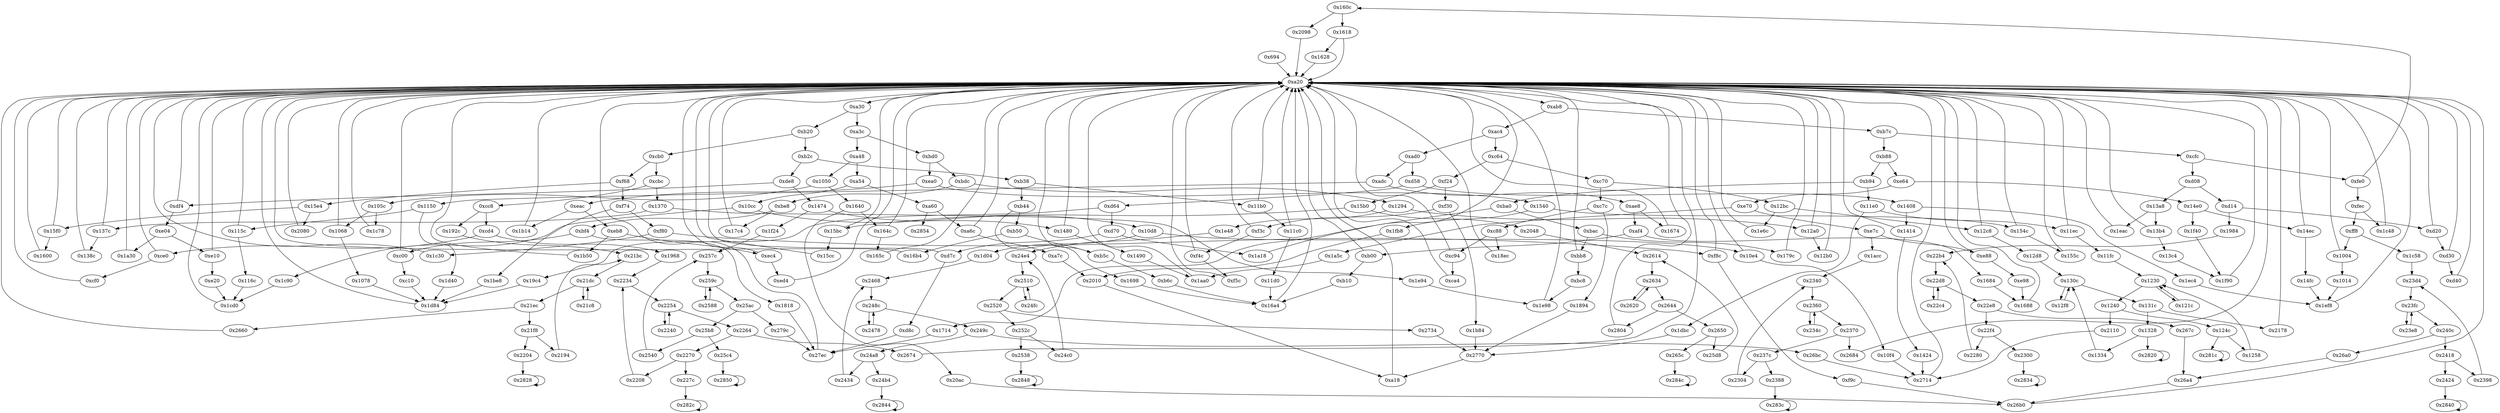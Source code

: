 digraph "" {
	"0x160c"	 [opcode="[u'ldr', u'cmp', u'b']"];
	"0x1618"	 [opcode="[u'ldr', u'cmp', u'mov', u'b']"];
	"0x160c" -> "0x1618";
	"0x2098"	 [opcode="[u'ldr', u'bl', u'ldr', u'b']"];
	"0x160c" -> "0x2098";
	"0xa60"	 [opcode="[u'ldr', u'cmp', u'b']"];
	"0xa6c"	 [opcode="[u'ldr', u'cmp', u'mov', u'b']"];
	"0xa60" -> "0xa6c";
	"0x2854"	 [opcode="[u'ldr', u'ldr', u'ldr', u'ldr', u'sub', u'ldr', u'sub', u'pop']"];
	"0xa60" -> "0x2854";
	"0xadc"	 [opcode="[u'ldr', u'cmp', u'b']"];
	"0xae8"	 [opcode="[u'ldr', u'cmp', u'b']"];
	"0xadc" -> "0xae8";
	"0x1150"	 [opcode="[u'ldr', u'cmp', u'b']"];
	"0xadc" -> "0x1150";
	"0x2048"	 [opcode="[u'ldr', u'ldr', u'ldr', u'ldr', u'ldr', u'ldr', u'smull', u'mov', u'asr', u'add', u'b']"];
	"0x2614"	 [opcode="[u'mov', u'b']"];
	"0x2048" -> "0x2614";
	"0x1414"	 [opcode="[u'ldr', u'cmp', u'mov', u'b']"];
	"0xa20"	 [opcode="[u'mov', u'ldr', u'cmp', u'b']"];
	"0x1414" -> "0xa20";
	"0x1424"	 [opcode="[u'ldr', u'mov', u'ldr', u'ldr', u'add', u'sub', u'sub', u'mul', u'eor', u'and', u'ldr', u'mov', u'mov', u'ldr', u'ldr', u'cmp', \
u'mov', u'teq', u'ldr', u'b']"];
	"0x1414" -> "0x1424";
	"0x137c"	 [opcode="[u'ldr', u'cmp', u'mov', u'b']"];
	"0x137c" -> "0xa20";
	"0x138c"	 [opcode="[u'str', u'ldr', u'ldr', u'ldr', u'cmp', u'mov', u'b']"];
	"0x137c" -> "0x138c";
	"0xbf4"	 [opcode="[u'ldr', u'cmp', u'b']"];
	"0xc00"	 [opcode="[u'ldr', u'cmp', u'mov', u'b']"];
	"0xbf4" -> "0xc00";
	"0x1818"	 [opcode="[u'ldr', u'bl', u'ldr', u'mov', u'ldr', u'ldr', u'ldr', u'ldr', u'cmp', u'mov', u'sub', u'sub', u'add', u'mul', u'mvn', u'mov', \
u'orr', u'ldr', u'cmn', u'mov', u'teq', u'ldr', u'b']"];
	"0xbf4" -> "0x1818";
	"0x2280"	 [opcode="[u'ldr', u'ldr', u'ldr', u'add', u'add', u'sub', u'ldr', u'str', u'mov', u'strb', u'ldr', u'rsb', u'rsb']"];
	"0x22b4"	 [opcode="[u'mov', u'b']"];
	"0x2280" -> "0x22b4";
	"0x1968"	 [opcode="[u'ldr', u'mov', u'b']"];
	"0x2234"	 [opcode="[u'mov', u'b']"];
	"0x1968" -> "0x2234";
	"0x2650"	 [opcode="[u'ldr', u'cmp', u'b']"];
	"0x25d8"	 [opcode="[u'ldr', u'ldr', u'ldr', u'sub', u'add', u'add', u'ldr', u'str', u'mov', u'strb', u'ldr', u'ldr', u'add', u'add', u'sub']"];
	"0x2650" -> "0x25d8";
	"0x265c"	 [opcode="[u'b']"];
	"0x2650" -> "0x265c";
	"0x2418"	 [opcode="[u'ldr', u'cmp', u'b']"];
	"0x2424"	 [opcode="[u'b']"];
	"0x2418" -> "0x2424";
	"0x2398"	 [opcode="[u'ldr', u'ldr', u'ldr', u'sub', u'add', u'add', u'ldr', u'str', u'mov', u'strb', u'ldr', u'ldr', u'sub', u'add', u'add']"];
	"0x2418" -> "0x2398";
	"0x22f4"	 [opcode="[u'ldr', u'cmp', u'b']"];
	"0x22f4" -> "0x2280";
	"0x2300"	 [opcode="[u'b']"];
	"0x22f4" -> "0x2300";
	"0xc10"	 [opcode="[u'ldr', u'ldr', u'ldr', u'ldr', u'ldr', u'mov', u'sub', u'cmp', u'sub', u'mov', u'add', u'mul', u'mov', u'mvn', u'ldr', u'orr', \
u'cmn', u'mov', u'teq', u'ldr', u'b']"];
	"0x1d84"	 [opcode="[u'mov', u'cmn', u'mov', u'mov', u'cmp', u'mov', u'b']"];
	"0xc10" -> "0x1d84";
	"0xb5c"	 [opcode="[u'ldr', u'cmp', u'mov', u'b']"];
	"0xb5c" -> "0xa20";
	"0xb6c"	 [opcode="[u'ldrb', u'ldr', u'ldr', u'b']"];
	"0xb5c" -> "0xb6c";
	"0xc70"	 [opcode="[u'ldr', u'cmp', u'b']"];
	"0x12bc"	 [opcode="[u'ldr', u'cmp', u'b']"];
	"0xc70" -> "0x12bc";
	"0xc7c"	 [opcode="[u'ldr', u'cmp', u'b']"];
	"0xc70" -> "0xc7c";
	"0x1078"	 [opcode="[u'ldr', u'ldr', u'ldr', u'ldr', u'ldr', u'mov', u'sub', u'cmp', u'sub', u'mov', u'add', u'mul', u'mov', u'mvn', u'ldr', u'orr', \
u'cmn', u'mov', u'teq', u'ldr', u'b']"];
	"0x1078" -> "0x1d84";
	"0x21ec"	 [opcode="[u'ldr', u'cmp', u'b']"];
	"0x2660"	 [opcode="[u'ldr', u'ldr', u'ldr', u'ldr', u'b']"];
	"0x21ec" -> "0x2660";
	"0x21f8"	 [opcode="[u'ldr', u'cmp', u'b']"];
	"0x21ec" -> "0x21f8";
	"0xd14"	 [opcode="[u'ldr', u'cmp', u'b']"];
	"0xd20"	 [opcode="[u'ldr', u'cmp', u'ldr', u'b']"];
	"0xd14" -> "0xd20";
	"0x1984"	 [opcode="[u'ldr', u'ldr', u'smull', u'mov', u'asr', u'add', u'b']"];
	"0xd14" -> "0x1984";
	"0xb44"	 [opcode="[u'ldr', u'cmp', u'b']"];
	"0xb50"	 [opcode="[u'ldr', u'cmp', u'b']"];
	"0xb44" -> "0xb50";
	"0x1698"	 [opcode="[u'ldrb', u'ldr', u'ldr']"];
	"0xb44" -> "0x1698";
	"0xb7c"	 [opcode="[u'ldr', u'cmp', u'b']"];
	"0xb88"	 [opcode="[u'ldr', u'cmp', u'b']"];
	"0xb7c" -> "0xb88";
	"0xcfc"	 [opcode="[u'ldr', u'cmp', u'b']"];
	"0xb7c" -> "0xcfc";
	"0x1a30"	 [opcode="[u'ldr', u'ldr', u'ldr', u'cmp', u'mov', u'b']"];
	"0x1a30" -> "0xa20";
	"0x1014"	 [opcode="[u'ldr', u'ldr', u'ldr', u'ldr', u'rsb', u'mvn', u'mul', u'mvn', u'ldr', u'orr', u'mov', u'cmn', u'mov', u'ldr', u'b']"];
	"0x1ef8"	 [opcode="[u'cmp', u'mov', u'mov', u'mov', u'cmn', u'mov', u'mov', u'teq', u'mov', u'b']"];
	"0x1014" -> "0x1ef8";
	"0xab8"	 [opcode="[u'ldr', u'cmp', u'b']"];
	"0xab8" -> "0xb7c";
	"0xac4"	 [opcode="[u'ldr', u'cmp', u'b']"];
	"0xab8" -> "0xac4";
	"0x1c30"	 [opcode="[u'ldr', u'ldr', u'ldr', u'cmp', u'mov', u'b']"];
	"0x1c30" -> "0xa20";
	"0x21bc"	 [opcode="[u'mov', u'b']"];
	"0x21dc"	 [opcode="[u'ldr', u'bic', u'cmp', u'b']"];
	"0x21bc" -> "0x21dc";
	"0x12f8"	 [opcode="[u'str', u'ldr', u'cmp', u'mov', u'mov']"];
	"0x130c"	 [opcode="[u'ldr', u'bic', u'cmp', u'b']"];
	"0x12f8" -> "0x130c";
	"0x1490"	 [opcode="[u'ldr', u'mov', u'ldr', u'ldr', u'add', u'sub', u'sub', u'mul', u'mov', u'eor', u'and', u'ldr', u'mov', u'ldr', u'cmp', u'mov', \
u'teq', u'ldr', u'ldr', u'b']"];
	"0x1aa0"	 [opcode="[u'mov', u'cmp', u'mov', u'mov', u'cmp', u'mov', u'b']"];
	"0x1490" -> "0x1aa0";
	"0xf5c"	 [opcode="[u'ldr', u'ldr', u'b']"];
	"0xf5c" -> "0xa20";
	"0x2714"	 [opcode="[u'mov', u'cmp', u'mov', u'cmp', u'mov', u'b']"];
	"0x2714" -> "0xa20";
	"0xec4"	 [opcode="[u'ldr', u'cmp', u'mov', u'b']"];
	"0xec4" -> "0xa20";
	"0xed4"	 [opcode="[u'ldr', u'ldr', u'mov', u'ldr', u'strb', u'add', u'str', u'mov', u'strb', u'ldr', u'ldr', u'ldr', u'ldr', u'ldr', u'ldr', u'ldr', \
u'ldr', u'ldr', u'ldr', u'b']"];
	"0xec4" -> "0xed4";
	"0xde8"	 [opcode="[u'ldr', u'cmp', u'b']"];
	"0xdf4"	 [opcode="[u'ldr', u'cmp', u'ldr', u'b']"];
	"0xde8" -> "0xdf4";
	"0x1474"	 [opcode="[u'ldr', u'cmp', u'b']"];
	"0xde8" -> "0x1474";
	"0x284c"	 [opcode="[u'b']"];
	"0x284c" -> "0x284c";
	"0xad0"	 [opcode="[u'ldr', u'cmp', u'b']"];
	"0xad0" -> "0xadc";
	"0xd58"	 [opcode="[u'ldr', u'cmp', u'b']"];
	"0xad0" -> "0xd58";
	"0x21c8"	 [opcode="[u'str', u'ldr', u'cmp', u'mov', u'mov']"];
	"0x21c8" -> "0x21dc";
	"0xc94"	 [opcode="[u'ldr', u'cmp', u'mov', u'b']"];
	"0xc94" -> "0xa20";
	"0xca4"	 [opcode="[u'ldr', u'ldr', u'b']"];
	"0xc94" -> "0xca4";
	"0xba0"	 [opcode="[u'ldr', u'cmp', u'b']"];
	"0xbac"	 [opcode="[u'ldr', u'cmp', u'b']"];
	"0xba0" -> "0xbac";
	"0x1714"	 [opcode="[u'ldr', u'mov', u'ldr', u'ldrb', u'str', u'ldr', u'cmp', u'mov', u'mov', u'strb', u'ldr', u'ldr', u'ldr', u'ldr', u'cmp', u'mov', \
u'sub', u'mul', u'mvn', u'mov', u'orr', u'ldr', u'cmn', u'mov', u'teq', u'ldr', u'b']"];
	"0xba0" -> "0x1714";
	"0x13b4"	 [opcode="[u'ldr', u'cmp', u'mov', u'b']"];
	"0x13c4"	 [opcode="[u'ldr', u'ldr', u'mov', u'ldr', u'strb', u'ldr', u'sub', u'add', u'add', u'str', u'mov', u'strb', u'ldr', u'ldr', u'sub', u'sub', \
u'b']"];
	"0x13b4" -> "0x13c4";
	"0x13b4" -> "0xa20";
	"0x19c4"	 [opcode="[u'ldr', u'ldr', u'ldr', u'ldr', u'ldr', u'mov', u'sub', u'cmp', u'sub', u'mov', u'add', u'mul', u'mov', u'mvn', u'ldr', u'orr', \
u'cmn', u'mov', u'teq', u'ldr', u'b']"];
	"0x19c4" -> "0x1d84";
	"0xcbc"	 [opcode="[u'ldr', u'cmp', u'b']"];
	"0x1370"	 [opcode="[u'ldr', u'cmp', u'b']"];
	"0xcbc" -> "0x1370";
	"0xcc8"	 [opcode="[u'ldr', u'cmp', u'b']"];
	"0xcbc" -> "0xcc8";
	"0x2110"	 [opcode="[u'ldr', u'ldr', u'ldr', u'sub', u'mla', u'mov', u'add', u'str', u'ldr', u'ldr', u'sub', u'mul', u'eor', u'and', u'ldr', u'mov', \
u'mov', u'ldr', u'ldr', u'cmp', u'mov', u'teq', u'ldr', u'b']"];
	"0x2110" -> "0x2714";
	"0xb50" -> "0xb5c";
	"0x16b4"	 [opcode="[u'ldrb', u'ldr', u'ldr', u'cmp', u'mov', u'b']"];
	"0xb50" -> "0x16b4";
	"0xc88"	 [opcode="[u'ldr', u'cmp', u'b']"];
	"0xc88" -> "0xc94";
	"0x18ec"	 [opcode="[u'ldr', u'ldr', u'ldrb', u'bl', u'ldr', u'ldr', u'ldr', u'ldr', u'b']"];
	"0xc88" -> "0x18ec";
	"0xd20" -> "0xa20";
	"0xd30"	 [opcode="[u'ldr', u'cmp', u'mov', u'b']"];
	"0xd20" -> "0xd30";
	"0x25b8"	 [opcode="[u'ldr', u'cmp', u'b']"];
	"0x2540"	 [opcode="[u'ldr', u'ldr', u'ldr', u'sub', u'add', u'add', u'ldr', u'str', u'mov', u'strb', u'ldr', u'ldr', u'add', u'add', u'sub']"];
	"0x25b8" -> "0x2540";
	"0x25c4"	 [opcode="[u'b']"];
	"0x25b8" -> "0x25c4";
	"0xf24"	 [opcode="[u'ldr', u'cmp', u'b']"];
	"0x15b0"	 [opcode="[u'ldr', u'cmp', u'b']"];
	"0xf24" -> "0x15b0";
	"0xf30"	 [opcode="[u'ldr', u'cmp', u'b']"];
	"0xf24" -> "0xf30";
	"0x14ec"	 [opcode="[u'ldr', u'cmp', u'mov', u'b']"];
	"0x14ec" -> "0xa20";
	"0x14fc"	 [opcode="[u'ldr', u'ldr', u'ldr', u'ldr', u'ldr', u'sub', u'sub', u'add', u'mul', u'mvn', u'ldr', u'orr', u'mov', u'cmn', u'mov', u'ldr', \
u'b']"];
	"0x14ec" -> "0x14fc";
	"0xa54"	 [opcode="[u'ldr', u'cmp', u'b']"];
	"0xa54" -> "0xa60";
	"0x10cc"	 [opcode="[u'ldr', u'cmp', u'b']"];
	"0xa54" -> "0x10cc";
	"0xd8c"	 [opcode="[u'mov', u'bl', u'ldr', u'mov', u'ldr', u'ldr', u'ldr', u'ldr', u'cmp', u'mov', u'sub', u'sub', u'add', u'mul', u'mvn', u'mov', \
u'orr', u'ldr', u'cmn', u'mov', u'teq', u'ldr', u'b']"];
	"0x27ec"	 [opcode="[u'mov', u'cmn', u'mov', u'cmp', u'mov', u'b']"];
	"0xd8c" -> "0x27ec";
	"0x259c"	 [opcode="[u'ldr', u'bic', u'cmp', u'b']"];
	"0x2588"	 [opcode="[u'str', u'ldr', u'cmp', u'mov', u'mov']"];
	"0x259c" -> "0x2588";
	"0x25ac"	 [opcode="[u'ldr', u'cmp', u'b']"];
	"0x259c" -> "0x25ac";
	"0xa6c" -> "0xa20";
	"0xa7c"	 [opcode="[u'ldr', u'ldr', u'cmp', u'mov', u'mov', u'strb', u'ldr', u'ldr', u'sub', u'mul', u'mvn', u'ldr', u'ldr', u'ldr', u'b']"];
	"0xa6c" -> "0xa7c";
	"0x179c"	 [opcode="[u'ldr', u'ldr', u'ldr', u'cmp', u'mov', u'b']"];
	"0x179c" -> "0xa20";
	"0x279c"	 [opcode="[u'ldr', u'mov', u'ldr', u'ldr', u'ldr', u'ldr', u'cmp', u'mov', u'add', u'sub', u'sub', u'mul', u'mvn', u'mov', u'orr', u'ldr', \
u'cmn', u'mov', u'teq', u'ldr']"];
	"0x279c" -> "0x27ec";
	"0xc00" -> "0xc10";
	"0xc00" -> "0xa20";
	"0xf68"	 [opcode="[u'ldr', u'cmp', u'b']"];
	"0x15e4"	 [opcode="[u'ldr', u'cmp', u'b']"];
	"0xf68" -> "0x15e4";
	"0xf74"	 [opcode="[u'ldr', u'cmp', u'b']"];
	"0xf68" -> "0xf74";
	"0x155c"	 [opcode="[u'ldr', u'ldr', u'mov', u'ldr', u'strb', u'add', u'str', u'ldr', u'add', u'add', u'sub', u'mov', u'strb', u'ldr', u'ldr', u'sub', \
u'ldr', u'sub', u'rsb', u'mov', u'b']"];
	"0x155c" -> "0xa20";
	"0x1370" -> "0x137c";
	"0x1e94"	 [opcode="[u'mov']"];
	"0x1370" -> "0x1e94";
	"0x1f90"	 [opcode="[u'add', u'mov', u'b']"];
	"0x1f90" -> "0xa20";
	"0xbc8"	 [opcode="[u'mov', u'b']"];
	"0x1e98"	 [opcode="[u'str', u'ldr', u'b']"];
	"0xbc8" -> "0x1e98";
	"0x1004"	 [opcode="[u'ldr', u'cmp', u'mov', u'b']"];
	"0x1004" -> "0x1014";
	"0x1004" -> "0xa20";
	"0xeb8"	 [opcode="[u'ldr', u'cmp', u'b']"];
	"0xeb8" -> "0xec4";
	"0x1b50"	 [opcode="[u'ldr', u'ldr', u'ldr', u'cmp', u'mov', u'b']"];
	"0xeb8" -> "0x1b50";
	"0x13c4" -> "0x1f90";
	"0x20ac"	 [opcode="[u'ldr', u'ldr', u'mov', u'ldr', u'strb', u'ldr', u'add', u'add', u'sub', u'str', u'ldr', u'add', u'add', u'sub', u'mov', u'strb', \
u'ldr', u'ldr', u'add', u'sub', u'b']"];
	"0x26b0"	 [opcode="[u'sub', u'mov', u'b']"];
	"0x20ac" -> "0x26b0";
	"0x2510"	 [opcode="[u'ldr', u'bic', u'cmp', u'b']"];
	"0x2520"	 [opcode="[u'ldr', u'cmp', u'b']"];
	"0x2510" -> "0x2520";
	"0x24fc"	 [opcode="[u'str', u'ldr', u'cmp', u'mov', u'mov']"];
	"0x2510" -> "0x24fc";
	"0x2468"	 [opcode="[u'mov', u'b']"];
	"0x248c"	 [opcode="[u'ldr', u'bic', u'cmp', u'b']"];
	"0x2468" -> "0x248c";
	"0xdf4" -> "0xa20";
	"0xe04"	 [opcode="[u'ldr', u'cmp', u'b']"];
	"0xdf4" -> "0xe04";
	"0x1294"	 [opcode="[u'ldr', u'cmp', u'b']"];
	"0x1e48"	 [opcode="[u'ldr', u'ldr', u'smull', u'mov', u'asr', u'add', u'b']"];
	"0x1294" -> "0x1e48";
	"0x12a0"	 [opcode="[u'ldr', u'cmp', u'mov', u'b']"];
	"0x1294" -> "0x12a0";
	"0x1480"	 [opcode="[u'ldr', u'cmp', u'mov', u'b']"];
	"0x1480" -> "0x1490";
	"0x1480" -> "0xa20";
	"0x1c48"	 [opcode="[u'ldr', u'mov', u'b']"];
	"0x1c48" -> "0xa20";
	"0xbac" -> "0x179c";
	"0xbb8"	 [opcode="[u'ldr', u'cmp', u'mov', u'b']"];
	"0xbac" -> "0xbb8";
	"0xcb0"	 [opcode="[u'ldr', u'cmp', u'b']"];
	"0xcb0" -> "0xcbc";
	"0xcb0" -> "0xf68";
	"0x2194"	 [opcode="[u'ldr', u'ldr', u'rsb', u'rsb', u'str', u'ldr', u'mov', u'strb', u'ldr', u'add']"];
	"0x2194" -> "0x21bc";
	"0x1640"	 [opcode="[u'ldr', u'cmp', u'b']"];
	"0x1640" -> "0x20ac";
	"0x164c"	 [opcode="[u'ldr', u'cmp', u'mov', u'b']"];
	"0x1640" -> "0x164c";
	"0x249c"	 [opcode="[u'ldr', u'cmp', u'b']"];
	"0x26bc"	 [opcode="[u'ldr', u'ldr', u'mov', u'add', u'mla', u'ldr', u'str', u'ldr', u'rsb', u'mvn', u'mul', u'eor', u'and', u'ldr', u'mov', u'mov', \
u'ldr', u'ldr', u'cmp', u'mov', u'teq', u'ldr']"];
	"0x249c" -> "0x26bc";
	"0x24a8"	 [opcode="[u'ldr', u'cmp', u'b']"];
	"0x249c" -> "0x24a8";
	"0x281c"	 [opcode="[u'b']"];
	"0x281c" -> "0x281c";
	"0x165c"	 [opcode="[u'ldr', u'ldr', u'ldr', u'cmp', u'mov', u'b']"];
	"0x165c" -> "0xa20";
	"0xaf4"	 [opcode="[u'ldr', u'cmp', u'b']"];
	"0xae8" -> "0xaf4";
	"0x1674"	 [opcode="[u'ldr', u'bl', u'ldr', u'b']"];
	"0xae8" -> "0x1674";
	"0x1e98" -> "0xa20";
	"0x1a18"	 [opcode="[u'ldr', u'mov', u'b']"];
	"0x1a18" -> "0xa20";
	"0x1e94" -> "0x1e98";
	"0x116c"	 [opcode="[u'ldr', u'ldr', u'ldr', u'ldr', u'ldr', u'add', u'sub', u'sub', u'mul', u'mvn', u'ldr', u'orr', u'mov', u'cmn', u'mov', u'ldr', \
u'b']"];
	"0x1cd0"	 [opcode="[u'cmp', u'mov', u'mov', u'mov', u'cmn', u'mov', u'mov', u'teq', u'mov', u'b']"];
	"0x116c" -> "0x1cd0";
	"0x27ec" -> "0xa20";
	"0xa48"	 [opcode="[u'ldr', u'cmp', u'b']"];
	"0xa48" -> "0xa54";
	"0x1050"	 [opcode="[u'ldr', u'cmp', u'b']"];
	"0xa48" -> "0x1050";
	"0xb20"	 [opcode="[u'ldr', u'cmp', u'b']"];
	"0xb20" -> "0xcb0";
	"0xb2c"	 [opcode="[u'ldr', u'cmp', u'b']"];
	"0xb20" -> "0xb2c";
	"0x115c"	 [opcode="[u'ldr', u'cmp', u'mov', u'b']"];
	"0x115c" -> "0x116c";
	"0x115c" -> "0xa20";
	"0x1714" -> "0x27ec";
	"0xf4c"	 [opcode="[u'ldr', u'cmp', u'mov', u'b']"];
	"0xf4c" -> "0xf5c";
	"0xf4c" -> "0xa20";
	"0x1b84"	 [opcode="[u'ldr', u'ldr', u'cmp', u'mov', u'mov', u'strb', u'ldr', u'ldr', u'ldr', u'add', u'sub', u'sub', u'mul', u'eor', u'and', u'ldr', \
u'ldr', u'ldr', u'b']"];
	"0x2770"	 [opcode="[u'mov', u'mov', u'cmp', u'mov', u'cmp', u'mov', u'mov', u'cmp', u'mov', u'mov', u'b']"];
	"0x1b84" -> "0x2770";
	"0x1894"	 [opcode="[u'ldr', u'ldr', u'cmp', u'mov', u'mov', u'strb', u'ldr', u'ldr', u'rsb', u'mvn', u'mul', u'eor', u'and', u'ldr', u'ldr', u'ldr', \
u'b']"];
	"0x1894" -> "0x2770";
	"0xa3c"	 [opcode="[u'ldr', u'cmp', u'b']"];
	"0xa3c" -> "0xa48";
	"0xbd0"	 [opcode="[u'ldr', u'cmp', u'b']"];
	"0xa3c" -> "0xbd0";
	"0x25d8" -> "0x2614";
	"0xa18"	 [opcode="[u'teq', u'mov']"];
	"0x2770" -> "0xa18";
	"0x1be8"	 [opcode="[u'ldr', u'ldr', u'ldr', u'ldr', u'mov', u'sub', u'cmp', u'mul', u'mov', u'mov', u'mvn', u'ldr', u'orr', u'cmn', u'mov', u'teq', \
u'ldr', u'b']"];
	"0x1be8" -> "0x1d84";
	"0x2588" -> "0x259c";
	"0xea0"	 [opcode="[u'ldr', u'cmp', u'b']"];
	"0xeac"	 [opcode="[u'ldr', u'cmp', u'b']"];
	"0xea0" -> "0xeac";
	"0x1540"	 [opcode="[u'ldr', u'cmp', u'b']"];
	"0xea0" -> "0x1540";
	"0xa30"	 [opcode="[u'ldr', u'cmp', u'b']"];
	"0xa30" -> "0xb20";
	"0xa30" -> "0xa3c";
	"0x2674"	 [opcode="[u'ldr', u'b']"];
	"0x2674" -> "0xa20";
	"0x12d8"	 [opcode="[u'ldr', u'ldr', u'smull', u'mov', u'asr', u'mov', u'add', u'b']"];
	"0x12d8" -> "0x130c";
	"0x2478"	 [opcode="[u'str', u'ldr', u'cmp', u'mov', u'mov']"];
	"0x2478" -> "0x248c";
	"0xce0"	 [opcode="[u'ldr', u'cmp', u'mov', u'b']"];
	"0xce0" -> "0xa20";
	"0xcf0"	 [opcode="[u'ldr', u'mov', u'b']"];
	"0xce0" -> "0xcf0";
	"0x26bc" -> "0x2714";
	"0x1d40"	 [opcode="[u'ldr', u'ldr', u'ldr', u'ldr', u'mov', u'sub', u'cmp', u'mul', u'mov', u'mov', u'mvn', u'ldr', u'orr', u'cmn', u'mov', u'teq', \
u'ldr']"];
	"0x1d40" -> "0x1d84";
	"0x2340"	 [opcode="[u'mov', u'b']"];
	"0x2360"	 [opcode="[u'ldr', u'bic', u'cmp', u'b']"];
	"0x2340" -> "0x2360";
	"0x15f0"	 [opcode="[u'ldr', u'cmp', u'mov', u'b']"];
	"0x15f0" -> "0xa20";
	"0x1600"	 [opcode="[u'mov', u'mov', u'b']"];
	"0x15f0" -> "0x1600";
	"0xa20" -> "0xab8";
	"0xa20" -> "0xa30";
	"0x11c0"	 [opcode="[u'ldr', u'cmp', u'mov', u'b']"];
	"0x11c0" -> "0xa20";
	"0x11d0"	 [opcode="[u'ldrb', u'ldr', u'ldr', u'b']"];
	"0x11c0" -> "0x11d0";
	"0x192c"	 [opcode="[u'ldr', u'ldr', u'ldr', u'ldr', u'ldr', u'ldr', u'ldr', u'ldr', u'ldr', u'ldr', u'smull', u'mov', u'asr', u'add', u'b']"];
	"0x192c" -> "0x21bc";
	"0x26a4"	 [opcode="[u'mul', u'rsb', u'ldr']"];
	"0x26a4" -> "0x26b0";
	"0x1c90"	 [opcode="[u'ldr', u'ldr', u'ldr', u'ldr', u'ldr', u'add', u'sub', u'sub', u'mul', u'mvn', u'ldr', u'orr', u'mov', u'cmn', u'mov', u'ldr']"];
	"0x10cc" -> "0x1c90";
	"0x10d8"	 [opcode="[u'ldr', u'cmp', u'b']"];
	"0x10cc" -> "0x10d8";
	"0x1b14"	 [opcode="[u'ldrb', u'ldrb', u'ldr', u'ldr', u'cmp', u'mov', u'mov', u'cmp', u'mov', u'teq', u'mov', u'b']"];
	"0x1b14" -> "0xa20";
	"0x26a0"	 [opcode="[u'mvn']"];
	"0x26a0" -> "0x26a4";
	"0x131c"	 [opcode="[u'ldr', u'cmp', u'b']"];
	"0x1328"	 [opcode="[u'ldr', u'cmp', u'b']"];
	"0x131c" -> "0x1328";
	"0x2178"	 [opcode="[u'ldr', u'add', u'rsb', u'add', u'mov', u'b']"];
	"0x131c" -> "0x2178";
	"0x2660" -> "0xa20";
	"0x1e6c"	 [opcode="[u'ldr', u'str', u'ldr', u'ldr', u'ldr', u'ldr', u'ldr', u'cmp', u'mov', u'b']"];
	"0x1e6c" -> "0xa20";
	"0x1acc"	 [opcode="[u'ldr', u'ldr', u'ldr', u'ldr', u'ldr', u'ldr', u'smull', u'mov', u'asr', u'add', u'b']"];
	"0x1acc" -> "0x2340";
	"0xeac" -> "0xeb8";
	"0xeac" -> "0x1b14";
	"0xb00"	 [opcode="[u'ldr', u'cmp', u'mov', u'b']"];
	"0xaf4" -> "0xb00";
	"0x1684"	 [opcode="[u'ldr']"];
	"0xaf4" -> "0x1684";
	"0x267c"	 [opcode="[u'mvn', u'b']"];
	"0x267c" -> "0x26a4";
	"0xb38"	 [opcode="[u'ldr', u'cmp', u'b']"];
	"0xb38" -> "0xb44";
	"0x11b0"	 [opcode="[u'ldr', u'cmp', u'ldr', u'b']"];
	"0xb38" -> "0x11b0";
	"0x2208"	 [opcode="[u'ldr', u'ldr', u'rsb', u'rsb', u'str', u'ldr', u'mov', u'strb', u'ldr', u'rsb', u'rsb']"];
	"0x2208" -> "0x2234";
	"0x1424" -> "0x2714";
	"0xb2c" -> "0xde8";
	"0xb2c" -> "0xb38";
	"0xf80"	 [opcode="[u'ldr', u'cmp', u'b']"];
	"0xf80" -> "0x1c30";
	"0xf8c"	 [opcode="[u'ldr', u'cmp', u'mov', u'b']"];
	"0xf80" -> "0xf8c";
	"0x1258"	 [opcode="[u'ldr', u'ldr', u'ldr', u'sub', u'add', u'add', u'ldr', u'str', u'mov', u'strb', u'mov', u'ldr', u'rsb', u'rsb', u'b']"];
	"0x1230"	 [opcode="[u'ldr', u'bic', u'cmp', u'b']"];
	"0x1258" -> "0x1230";
	"0xd40"	 [opcode="[u'ldr', u'ldr', u'ldr', u'cmp', u'mov', u'b']"];
	"0xd40" -> "0xa20";
	"0x1150" -> "0x115c";
	"0x1150" -> "0x1d40";
	"0xbdc"	 [opcode="[u'ldr', u'cmp', u'b']"];
	"0xbdc" -> "0x1294";
	"0xbe8"	 [opcode="[u'ldr', u'cmp', u'b']"];
	"0xbdc" -> "0xbe8";
	"0xe20"	 [opcode="[u'ldr', u'ldr', u'ldr', u'ldr', u'ldr', u'sub', u'sub', u'add', u'mul', u'mvn', u'ldr', u'orr', u'mov', u'cmn', u'mov', u'ldr', \
u'b']"];
	"0xe20" -> "0x1cd0";
	"0xd7c"	 [opcode="[u'ldr', u'cmp', u'mov', u'b']"];
	"0xd7c" -> "0xd8c";
	"0xd7c" -> "0xa20";
	"0xf3c"	 [opcode="[u'ldr', u'cmp', u'ldr', u'b']"];
	"0xf3c" -> "0xf4c";
	"0xf3c" -> "0xa20";
	"0x21dc" -> "0x21ec";
	"0x21dc" -> "0x21c8";
	"0x234c"	 [opcode="[u'str', u'ldr', u'cmp', u'mov', u'mov']"];
	"0x2360" -> "0x234c";
	"0x2370"	 [opcode="[u'ldr', u'cmp', u'b']"];
	"0x2360" -> "0x2370";
	"0x2844"	 [opcode="[u'b']"];
	"0x2844" -> "0x2844";
	"0x1628"	 [opcode="[u'ldr', u'ldr', u'ldr', u'cmp', u'mov', u'b']"];
	"0x1628" -> "0xa20";
	"0x2840"	 [opcode="[u'b']"];
	"0x2840" -> "0x2840";
	"0x138c" -> "0xa20";
	"0x24b4"	 [opcode="[u'b']"];
	"0x24b4" -> "0x2844";
	"0xd08"	 [opcode="[u'ldr', u'cmp', u'b']"];
	"0xd08" -> "0xd14";
	"0x13a8"	 [opcode="[u'ldr', u'cmp', u'b']"];
	"0xd08" -> "0x13a8";
	"0x2538"	 [opcode="[u'b']"];
	"0x2848"	 [opcode="[u'b']"];
	"0x2538" -> "0x2848";
	"0x1240"	 [opcode="[u'ldr', u'cmp', u'b']"];
	"0x1240" -> "0x2110";
	"0x124c"	 [opcode="[u'ldr', u'cmp', u'b']"];
	"0x1240" -> "0x124c";
	"0x2848" -> "0x2848";
	"0x1cd0" -> "0xa20";
	"0xcd4"	 [opcode="[u'ldr', u'cmp', u'b']"];
	"0xcd4" -> "0x1968";
	"0xcd4" -> "0xce0";
	"0x2684"	 [opcode="[u'ldr', u'ldr', u'ldr', u'ldr', u'ldr', u'ldr', u'b']"];
	"0x2684" -> "0xa20";
	"0x12c8"	 [opcode="[u'ldr', u'cmp', u'mov', u'b']"];
	"0x12c8" -> "0x12d8";
	"0x12c8" -> "0xa20";
	"0x26b0" -> "0xa20";
	"0x1ec4"	 [opcode="[u'ldr', u'ldr', u'ldr', u'ldr', u'sub', u'mul', u'mvn', u'ldr', u'orr', u'mov', u'cmn', u'mov', u'ldr']"];
	"0x1ec4" -> "0x1ef8";
	"0x15e4" -> "0x15f0";
	"0x2080"	 [opcode="[u'ldr', u'ldr', u'ldr', u'cmp', u'mov', u'b']"];
	"0x15e4" -> "0x2080";
	"0x234c" -> "0x2360";
	"0x130c" -> "0x12f8";
	"0x130c" -> "0x131c";
	"0x22d8"	 [opcode="[u'ldr', u'bic', u'cmp', u'b']"];
	"0x22b4" -> "0x22d8";
	"0xd30" -> "0xa20";
	"0xd30" -> "0xd40";
	"0xcc8" -> "0x192c";
	"0xcc8" -> "0xcd4";
	"0x16a4"	 [opcode="[u'cmp', u'mov', u'b']"];
	"0x1698" -> "0x16a4";
	"0x25ac" -> "0x25b8";
	"0x25ac" -> "0x279c";
	"0xe10"	 [opcode="[u'ldr', u'cmp', u'mov', u'b']"];
	"0xe10" -> "0xa20";
	"0xe10" -> "0xe20";
	"0xfe0"	 [opcode="[u'ldr', u'cmp', u'b']"];
	"0xfe0" -> "0x160c";
	"0xfec"	 [opcode="[u'ldr', u'cmp', u'b']"];
	"0xfe0" -> "0xfec";
	"0x2254"	 [opcode="[u'ldr', u'bic', u'cmp', u'b']"];
	"0x2234" -> "0x2254";
	"0xb00" -> "0xa20";
	"0xb10"	 [opcode="[u'ldrb', u'ldr', u'ldr', u'b']"];
	"0xb00" -> "0xb10";
	"0xbb8" -> "0xbc8";
	"0xbb8" -> "0xa20";
	"0x24e4"	 [opcode="[u'mov', u'b']"];
	"0x1e48" -> "0x24e4";
	"0x2204"	 [opcode="[u'b']"];
	"0x2828"	 [opcode="[u'b']"];
	"0x2204" -> "0x2828";
	"0x1aa0" -> "0xa20";
	"0x1618" -> "0xa20";
	"0x1618" -> "0x1628";
	"0x15bc"	 [opcode="[u'ldr', u'cmp', u'mov', u'b']"];
	"0x15bc" -> "0xa20";
	"0x15cc"	 [opcode="[u'ldr', u'ldr', u'ldr', u'cmp', u'mov', u'b']"];
	"0x15bc" -> "0x15cc";
	"0xd64"	 [opcode="[u'ldr', u'cmp', u'b']"];
	"0xd58" -> "0xd64";
	"0x1408"	 [opcode="[u'ldr', u'cmp', u'b']"];
	"0xd58" -> "0x1408";
	"0xb94"	 [opcode="[u'ldr', u'cmp', u'b']"];
	"0xb88" -> "0xb94";
	"0xe64"	 [opcode="[u'ldr', u'cmp', u'b']"];
	"0xb88" -> "0xe64";
	"0x2080" -> "0xa20";
	"0x24c0"	 [opcode="[u'ldr', u'ldr', u'add', u'str', u'ldr', u'mov', u'strb', u'ldr', u'add']"];
	"0x24c0" -> "0x24e4";
	"0x1c78"	 [opcode="[u'ldr', u'mov', u'b']"];
	"0x1c78" -> "0xa20";
	"0x282c"	 [opcode="[u'b']"];
	"0x282c" -> "0x282c";
	"0x2240"	 [opcode="[u'str', u'ldr', u'cmp', u'mov', u'mov']"];
	"0x2240" -> "0x2254";
	"0x2634"	 [opcode="[u'ldr', u'bic', u'cmp', u'b']"];
	"0x2614" -> "0x2634";
	"0x1050" -> "0x1640";
	"0x105c"	 [opcode="[u'ldr', u'cmp', u'b']"];
	"0x1050" -> "0x105c";
	"0x17c4"	 [opcode="[u'mov', u'bl', u'ldr', u'b']"];
	"0x17c4" -> "0xa20";
	"0x252c"	 [opcode="[u'ldr', u'cmp', u'b']"];
	"0x2520" -> "0x252c";
	"0x2734"	 [opcode="[u'ldr', u'add', u'ldr', u'sub', u'str', u'ldr', u'ldr', u'rsb', u'mvn', u'mul', u'eor', u'and', u'ldr', u'ldr', u'ldr']"];
	"0x2520" -> "0x2734";
	"0x1eac"	 [opcode="[u'ldr', u'ldr', u'ldr', u'cmp', u'mov', u'b']"];
	"0x1eac" -> "0xa20";
	"0x1818" -> "0x27ec";
	"0xf8c" -> "0xa20";
	"0xf9c"	 [opcode="[u'ldr', u'ldr', u'mov', u'ldr', u'strb', u'ldr', u'add', u'add', u'sub', u'str', u'mov', u'strb', u'ldr', u'ldr', u'add', u'sub', \
u'b']"];
	"0xf8c" -> "0xf9c";
	"0xbe8" -> "0xbf4";
	"0xbe8" -> "0x17c4";
	"0x12b0"	 [opcode="[u'ldr', u'ldr', u'b']"];
	"0x12b0" -> "0xa20";
	"0x1fb8"	 [opcode="[u'ldr', u'ldr', u'ldrb', u'bl', u'ldr', u'ldr', u'ldr', u'add', u'add', u'sub', u'str', u'ldr', u'ldr', u'ldr', u'add', u'sub', \
u'sub', u'mul', u'mvn', u'ldr', u'ldr', u'ldr']"];
	"0x2010"	 [opcode="[u'orr', u'cmn', u'mov', u'mov', u'cmp', u'mov', u'mov', u'mov', u'cmn', u'mov', u'mov', u'b']"];
	"0x1fb8" -> "0x2010";
	"0xbd0" -> "0xea0";
	"0xbd0" -> "0xbdc";
	"0xe04" -> "0x1a30";
	"0xe04" -> "0xe10";
	"0x1c90" -> "0x1cd0";
	"0x23fc"	 [opcode="[u'ldr', u'bic', u'cmp', u'b']"];
	"0x23e8"	 [opcode="[u'str', u'ldr', u'cmp', u'mov', u'mov']"];
	"0x23fc" -> "0x23e8";
	"0x240c"	 [opcode="[u'ldr', u'cmp', u'b']"];
	"0x23fc" -> "0x240c";
	"0x2010" -> "0xa18";
	"0xb10" -> "0x16a4";
	"0x15b0" -> "0x2048";
	"0x15b0" -> "0x15bc";
	"0x1688"	 [opcode="[u'str', u'ldr', u'b']"];
	"0x1684" -> "0x1688";
	"0xcf0" -> "0xa20";
	"0x1600" -> "0xa20";
	"0xb94" -> "0xba0";
	"0x11e0"	 [opcode="[u'ldr', u'cmp', u'b']"];
	"0xb94" -> "0x11e0";
	"0xf30" -> "0x1b84";
	"0xf30" -> "0xf3c";
	"0x2424" -> "0x2840";
	"0xd64" -> "0x19c4";
	"0xd70"	 [opcode="[u'ldr', u'cmp', u'b']"];
	"0xd64" -> "0xd70";
	"0x23e8" -> "0x23fc";
	"0x14fc" -> "0x1ef8";
	"0x11b0" -> "0xa20";
	"0x11b0" -> "0x11c0";
	"0xfec" -> "0x1c48";
	"0xff8"	 [opcode="[u'ldr', u'cmp', u'b']"];
	"0xfec" -> "0xff8";
	"0x16b4" -> "0xa20";
	"0x2254" -> "0x2240";
	"0x2264"	 [opcode="[u'ldr', u'cmp', u'b']"];
	"0x2254" -> "0x2264";
	"0x2370" -> "0x2684";
	"0x237c"	 [opcode="[u'ldr', u'cmp', u'b']"];
	"0x2370" -> "0x237c";
	"0x2098" -> "0xa20";
	"0xcfc" -> "0xd08";
	"0xcfc" -> "0xfe0";
	"0x164c" -> "0x165c";
	"0x164c" -> "0xa20";
	"0x11ec"	 [opcode="[u'ldr', u'cmp', u'mov', u'b']"];
	"0x11e0" -> "0x11ec";
	"0x1dbc"	 [opcode="[u'ldr', u'ldr', u'mov', u'ldr', u'strb', u'ldr', u'add', u'add', u'sub', u'mov', u'str', u'ldr', u'sub', u'add', u'ldr', u'add', \
u'strb', u'ldr', u'ldr', u'sub', u'str', u'ldr', u'ldr', u'ldr', u'sub', u'sub', u'add', u'mul', u'eor', u'and', u'ldr', u'ldr', \
u'ldr', u'b']"];
	"0x11e0" -> "0x1dbc";
	"0x11fc"	 [opcode="[u'ldr', u'ldr', u'smull', u'mov', u'asr', u'mov', u'add', u'b']"];
	"0x11fc" -> "0x1230";
	"0x12bc" -> "0x1e6c";
	"0x12bc" -> "0x12c8";
	"0x1f24"	 [opcode="[u'ldr', u'mov', u'b']"];
	"0x257c"	 [opcode="[u'mov', u'b']"];
	"0x1f24" -> "0x257c";
	"0xed4" -> "0xa20";
	"0x2834"	 [opcode="[u'b']"];
	"0x2300" -> "0x2834";
	"0x2820"	 [opcode="[u'b']"];
	"0x2820" -> "0x2820";
	"0xe98"	 [opcode="[u'mov', u'b']"];
	"0xe98" -> "0x1688";
	"0x12a0" -> "0xa20";
	"0x12a0" -> "0x12b0";
	"0x105c" -> "0x1c78";
	"0x1068"	 [opcode="[u'ldr', u'cmp', u'mov', u'b']"];
	"0x105c" -> "0x1068";
	"0x252c" -> "0x2538";
	"0x252c" -> "0x24c0";
	"0x2828" -> "0x2828";
	"0x21f8" -> "0x2194";
	"0x21f8" -> "0x2204";
	"0x16a4" -> "0xa20";
	"0xac4" -> "0xad0";
	"0xc64"	 [opcode="[u'ldr', u'cmp', u'b']"];
	"0xac4" -> "0xc64";
	"0x2388"	 [opcode="[u'b']"];
	"0x283c"	 [opcode="[u'b']"];
	"0x2388" -> "0x283c";
	"0x1230" -> "0x1240";
	"0x121c"	 [opcode="[u'str', u'ldr', u'cmp', u'mov', u'mov']"];
	"0x1230" -> "0x121c";
	"0x257c" -> "0x259c";
	"0x1d04"	 [opcode="[u'ldr', u'ldr', u'smull', u'mov', u'asr', u'add', u'b']"];
	"0x1d04" -> "0x2468";
	"0x265c" -> "0x284c";
	"0x14e0"	 [opcode="[u'ldr', u'cmp', u'b']"];
	"0x14e0" -> "0x14ec";
	"0x1f40"	 [opcode="[u'ldr', u'ldr', u'mov', u'ldr', u'strb', u'ldr', u'sub', u'add', u'add', u'mov', u'str', u'ldr', u'sub', u'add', u'add', u'strb', \
u'ldr', u'ldr', u'sub', u'sub']"];
	"0x14e0" -> "0x1f40";
	"0x240c" -> "0x2418";
	"0x240c" -> "0x26a0";
	"0xa7c" -> "0x2010";
	"0x2644"	 [opcode="[u'ldr', u'cmp', u'b']"];
	"0x2634" -> "0x2644";
	"0x2620"	 [opcode="[u'str', u'ldr', u'cmp', u'mov', u'mov']"];
	"0x2634" -> "0x2620";
	"0x2434"	 [opcode="[u'ldr', u'ldr', u'rsb', u'rsb', u'str', u'ldr', u'mov', u'strb', u'ldr', u'ldr', u'sub', u'add', u'add']"];
	"0x2434" -> "0x2468";
	"0x10e4"	 [opcode="[u'ldr', u'cmp', u'mov', u'b']"];
	"0x10e4" -> "0xa20";
	"0x10f4"	 [opcode="[u'ldr', u'mov', u'cmp', u'mov', u'mov', u'strb', u'ldr', u'ldr', u'rsb', u'mvn', u'mul', u'eor', u'and', u'ldr', u'mov', u'mov', \
u'ldr', u'ldr', u'cmp', u'mov', u'teq', u'ldr', u'b']"];
	"0x10e4" -> "0x10f4";
	"0x2304"	 [opcode="[u'ldr', u'ldr', u'ldr', u'add', u'add', u'sub', u'ldr', u'str', u'mov', u'strb', u'ldr', u'ldr', u'sub', u'add', u'add']"];
	"0x2304" -> "0x2340";
	"0x23d4"	 [opcode="[u'mov', u'b']"];
	"0x2398" -> "0x23d4";
	"0x23d4" -> "0x23fc";
	"0x1474" -> "0x1480";
	"0x1474" -> "0x1f24";
	"0xe70"	 [opcode="[u'ldr', u'cmp', u'b']"];
	"0x1a5c"	 [opcode="[u'ldr', u'mov', u'ldr', u'rsb', u'mvn', u'mul', u'mov', u'eor', u'and', u'ldr', u'mov', u'ldr', u'cmp', u'mov', u'teq', u'ldr', \
u'ldr']"];
	"0xe70" -> "0x1a5c";
	"0xe7c"	 [opcode="[u'ldr', u'cmp', u'b']"];
	"0xe70" -> "0xe7c";
	"0x154c"	 [opcode="[u'ldr', u'cmp', u'mov', u'b']"];
	"0x154c" -> "0x155c";
	"0x154c" -> "0xa20";
	"0x1068" -> "0x1078";
	"0x1068" -> "0xa20";
	"0xca4" -> "0xa20";
	"0x1674" -> "0xa20";
	"0x24a8" -> "0x24b4";
	"0x24a8" -> "0x2434";
	"0x2264" -> "0x2674";
	"0x2270"	 [opcode="[u'ldr', u'cmp', u'b']"];
	"0x2264" -> "0x2270";
	"0x22e8"	 [opcode="[u'ldr', u'cmp', u'b']"];
	"0x22d8" -> "0x22e8";
	"0x22c4"	 [opcode="[u'str', u'ldr', u'cmp', u'mov', u'mov']"];
	"0x22d8" -> "0x22c4";
	"0x2540" -> "0x257c";
	"0x1ef8" -> "0xa20";
	"0x10f4" -> "0x2714";
	"0x1b50" -> "0xa20";
	"0x24fc" -> "0x2510";
	"0x2850"	 [opcode="[u'b']"];
	"0x2850" -> "0x2850";
	"0xe88"	 [opcode="[u'ldr', u'cmp', u'mov', u'b']"];
	"0xe88" -> "0xa20";
	"0xe88" -> "0xe98";
	"0x124c" -> "0x281c";
	"0x124c" -> "0x1258";
	"0xc7c" -> "0xc88";
	"0xc7c" -> "0x1894";
	"0x11ec" -> "0xa20";
	"0x11ec" -> "0x11fc";
	"0x237c" -> "0x2388";
	"0x237c" -> "0x2304";
	"0x1408" -> "0x1414";
	"0x1408" -> "0x1ec4";
	"0x248c" -> "0x249c";
	"0x248c" -> "0x2478";
	"0x11d0" -> "0x16a4";
	"0x1a5c" -> "0x1aa0";
	"0x1688" -> "0xa20";
	"0x121c" -> "0x1230";
	"0x227c"	 [opcode="[u'b']"];
	"0x227c" -> "0x282c";
	"0x1d84" -> "0xa20";
	"0x18ec" -> "0xa20";
	"0x1f40" -> "0x1f90";
	"0xc64" -> "0xc70";
	"0xc64" -> "0xf24";
	"0xe7c" -> "0x1acc";
	"0xe7c" -> "0xe88";
	"0x694"	 [opcode="[u'push', u'add', u'sub', u'str', u'ldr', u'str', u'mvn', u'ldr', u'ldr', u'str', u'ldr', u'ldr', u'sub', u'mul', u'mov', u'mvn', \
u'ldr', u'orr', u'cmn', u'mov', u'mov', u'ldr', u'strb', u'cmp', u'mov', u'strb', u'ldr', u'ldr', u'ldr', u'str', u'mov', u'ldr', \
u'ldr', u'str', u'ldr', u'str', u'ldr', u'str', u'ldr', u'str', u'ldr', u'str', u'ldr', u'str', u'ldr', u'str', u'ldr', u'str', \
u'ldr', u'str', u'ldr', u'str', u'ldr', u'str', u'ldr', u'str', u'ldr', u'str', u'ldr', u'str', u'ldr', u'ldr', u'str', u'ldr', \
u'str', u'ldr', u'str', u'ldr', u'str', u'ldr', u'str', u'ldr', u'str', u'ldr', u'str', u'ldr', u'str', u'ldr', u'str', u'ldr', \
u'str', u'ldr', u'str', u'ldr', u'str', u'ldr', u'ldr', u'str', u'ldr', u'str', u'ldr', u'str', u'ldr', u'ldr', u'str', u'str', \
u'ldr', u'add', u'str', u'ldr', u'add', u'str', u'ldr', u'add', u'str', u'ldr', u'add', u'str', u'ldr', u'add', u'str', u'ldr', \
u'add', u'str', u'ldr', u'add', u'str', u'ldr', u'add', u'str', u'ldr', u'add', u'str', u'ldr', u'add', u'str', u'ldr', u'add', \
u'str', u'ldr', u'add', u'str', u'ldr', u'add', u'str', u'ldr', u'add', u'str', u'ldr', u'add', u'str', u'ldr', u'add', u'str', \
u'ldr', u'add', u'str', u'ldr', u'add', u'str', u'ldr', u'add', u'str', u'ldr', u'add', u'str', u'ldr', u'add', u'str', u'ldr', \
u'add', u'str', u'ldr', u'add', u'str', u'ldr', u'add', u'str', u'ldr', u'add', u'str', u'ldr', u'add', u'str', u'ldr', u'add', \
u'str', u'ldr', u'add', u'str', u'mvn', u'sub', u'str', u'ldr', u'add', u'str', u'ldr', u'add', u'str', u'ldr', u'add', u'str', \
u'ldr', u'add', u'str', u'ldr', u'add', u'str', u'ldr', u'add', u'str', u'ldr', u'add', u'str', u'ldr', u'add', u'str', u'ldr', \
u'add', u'str', u'ldr', u'add', u'str', u'ldr', u'add', u'str', u'ldr', u'add', u'str', u'ldr', u'add', u'str', u'str', u'str', \
u'b']"];
	"0x694" -> "0xa20";
	"0xd70" -> "0x1a18";
	"0xd70" -> "0xd7c";
	"0x1540" -> "0x1fb8";
	"0x1540" -> "0x154c";
	"0xb6c" -> "0x16a4";
	"0x1328" -> "0x2820";
	"0x1334"	 [opcode="[u'ldr', u'ldr', u'rsb', u'rsb', u'str', u'ldr', u'mov', u'strb', u'ldr', u'ldr', u'add', u'add', u'sub', u'mov', u'b']"];
	"0x1328" -> "0x1334";
	"0x2178" -> "0xa20";
	"0x10d8" -> "0x1d04";
	"0x10d8" -> "0x10e4";
	"0xe64" -> "0x14e0";
	"0xe64" -> "0xe70";
	"0x24e4" -> "0x2510";
	"0x25c4" -> "0x2850";
	"0x2644" -> "0x2650";
	"0x2804"	 [opcode="[u'ldr', u'ldr', u'ldr', u'ldr', u'ldr', u'b']"];
	"0x2644" -> "0x2804";
	"0x1334" -> "0x130c";
	"0xf9c" -> "0x26b0";
	"0x22e8" -> "0x22f4";
	"0x22e8" -> "0x267c";
	"0x15cc" -> "0xa20";
	"0x2620" -> "0x2634";
	"0x2834" -> "0x2834";
	"0x283c" -> "0x283c";
	"0xff8" -> "0x1004";
	"0x1c58"	 [opcode="[u'ldr', u'ldr', u'smull', u'mov', u'asr', u'add', u'b']"];
	"0xff8" -> "0x1c58";
	"0x1984" -> "0x22b4";
	"0x2270" -> "0x2208";
	"0x2270" -> "0x227c";
	"0x22c4" -> "0x22d8";
	"0xa18" -> "0xa20";
	"0x2804" -> "0xa20";
	"0x13a8" -> "0x13b4";
	"0x13a8" -> "0x1eac";
	"0xf74" -> "0x1be8";
	"0xf74" -> "0xf80";
	"0x1c58" -> "0x23d4";
	"0x1dbc" -> "0x2770";
	"0x2734" -> "0x2770";
}

